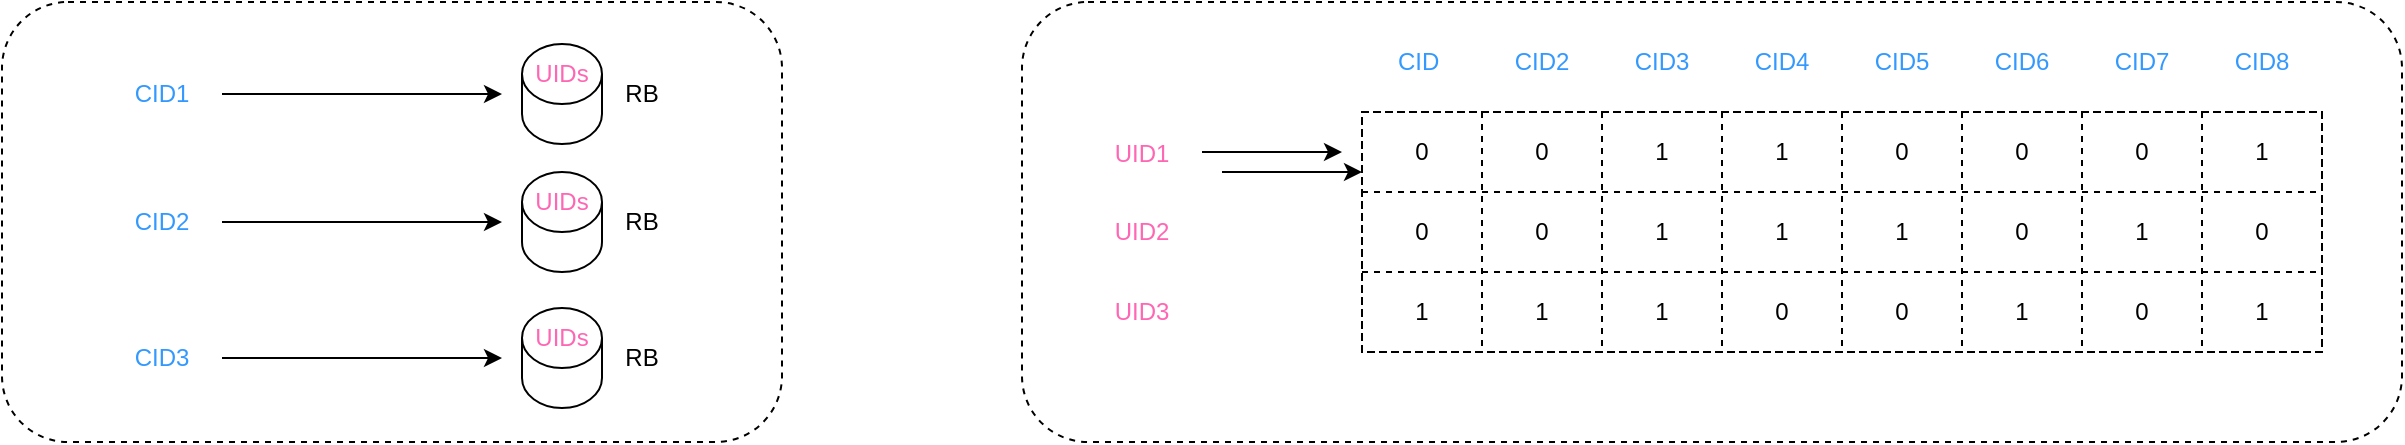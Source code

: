 <mxfile version="17.4.3" type="github">
  <diagram id="-Vc1SqAhIWkPA8O0TntI" name="Page-1">
    <mxGraphModel dx="1366" dy="762" grid="1" gridSize="10" guides="1" tooltips="1" connect="1" arrows="1" fold="1" page="1" pageScale="1" pageWidth="3300" pageHeight="4681" math="0" shadow="0">
      <root>
        <mxCell id="0" />
        <mxCell id="1" parent="0" />
        <mxCell id="4-JV3mOHDIH_--7JDjw1-2" value="" style="rounded=1;whiteSpace=wrap;html=1;dashed=1;" vertex="1" parent="1">
          <mxGeometry x="320" y="125" width="390" height="220" as="geometry" />
        </mxCell>
        <mxCell id="4-JV3mOHDIH_--7JDjw1-3" value="" style="shape=cylinder3;whiteSpace=wrap;html=1;boundedLbl=1;backgroundOutline=1;size=15;" vertex="1" parent="1">
          <mxGeometry x="580" y="146" width="40" height="50" as="geometry" />
        </mxCell>
        <mxCell id="4-JV3mOHDIH_--7JDjw1-6" value="UIDs" style="text;html=1;strokeColor=none;fillColor=none;align=center;verticalAlign=middle;whiteSpace=wrap;rounded=0;fontColor=#FF66B3;" vertex="1" parent="1">
          <mxGeometry x="570" y="146" width="60" height="30" as="geometry" />
        </mxCell>
        <mxCell id="4-JV3mOHDIH_--7JDjw1-10" style="edgeStyle=orthogonalEdgeStyle;rounded=0;orthogonalLoop=1;jettySize=auto;html=1;" edge="1" parent="1" source="4-JV3mOHDIH_--7JDjw1-7">
          <mxGeometry relative="1" as="geometry">
            <mxPoint x="570" y="171" as="targetPoint" />
          </mxGeometry>
        </mxCell>
        <mxCell id="4-JV3mOHDIH_--7JDjw1-7" value="CID1" style="text;html=1;strokeColor=none;fillColor=none;align=center;verticalAlign=middle;whiteSpace=wrap;rounded=0;fontColor=#3399FF;" vertex="1" parent="1">
          <mxGeometry x="370" y="156" width="60" height="30" as="geometry" />
        </mxCell>
        <mxCell id="4-JV3mOHDIH_--7JDjw1-11" value="RB" style="text;html=1;strokeColor=none;fillColor=none;align=center;verticalAlign=middle;whiteSpace=wrap;rounded=0;" vertex="1" parent="1">
          <mxGeometry x="610" y="156" width="60" height="30" as="geometry" />
        </mxCell>
        <mxCell id="4-JV3mOHDIH_--7JDjw1-12" value="" style="shape=cylinder3;whiteSpace=wrap;html=1;boundedLbl=1;backgroundOutline=1;size=15;" vertex="1" parent="1">
          <mxGeometry x="580" y="210" width="40" height="50" as="geometry" />
        </mxCell>
        <mxCell id="4-JV3mOHDIH_--7JDjw1-14" style="edgeStyle=orthogonalEdgeStyle;rounded=0;orthogonalLoop=1;jettySize=auto;html=1;" edge="1" parent="1">
          <mxGeometry relative="1" as="geometry">
            <mxPoint x="570" y="235" as="targetPoint" />
            <mxPoint x="430" y="235" as="sourcePoint" />
          </mxGeometry>
        </mxCell>
        <mxCell id="4-JV3mOHDIH_--7JDjw1-16" value="RB" style="text;html=1;strokeColor=none;fillColor=none;align=center;verticalAlign=middle;whiteSpace=wrap;rounded=0;" vertex="1" parent="1">
          <mxGeometry x="610" y="220" width="60" height="30" as="geometry" />
        </mxCell>
        <mxCell id="4-JV3mOHDIH_--7JDjw1-17" value="" style="shape=cylinder3;whiteSpace=wrap;html=1;boundedLbl=1;backgroundOutline=1;size=15;" vertex="1" parent="1">
          <mxGeometry x="580" y="278" width="40" height="50" as="geometry" />
        </mxCell>
        <mxCell id="4-JV3mOHDIH_--7JDjw1-19" style="edgeStyle=orthogonalEdgeStyle;rounded=0;orthogonalLoop=1;jettySize=auto;html=1;" edge="1" parent="1">
          <mxGeometry relative="1" as="geometry">
            <mxPoint x="570" y="303" as="targetPoint" />
            <mxPoint x="430" y="303.0" as="sourcePoint" />
          </mxGeometry>
        </mxCell>
        <mxCell id="4-JV3mOHDIH_--7JDjw1-21" value="RB" style="text;html=1;strokeColor=none;fillColor=none;align=center;verticalAlign=middle;whiteSpace=wrap;rounded=0;" vertex="1" parent="1">
          <mxGeometry x="610" y="288" width="60" height="30" as="geometry" />
        </mxCell>
        <mxCell id="4-JV3mOHDIH_--7JDjw1-22" value="" style="rounded=1;whiteSpace=wrap;html=1;dashed=1;" vertex="1" parent="1">
          <mxGeometry x="830" y="125" width="690" height="220" as="geometry" />
        </mxCell>
        <mxCell id="4-JV3mOHDIH_--7JDjw1-199" value="" style="shape=table;startSize=0;container=1;collapsible=0;childLayout=tableLayout;dashed=1;fontColor=#000000;strokeColor=default;gradientColor=none;gradientDirection=west;" vertex="1" parent="1">
          <mxGeometry x="1000" y="180" width="480" height="120" as="geometry" />
        </mxCell>
        <mxCell id="4-JV3mOHDIH_--7JDjw1-200" value="" style="shape=tableRow;horizontal=0;startSize=0;swimlaneHead=0;swimlaneBody=0;top=0;left=0;bottom=0;right=0;collapsible=0;dropTarget=0;fillColor=none;points=[[0,0.5],[1,0.5]];portConstraint=eastwest;dashed=1;fontColor=#FF66B3;strokeColor=default;" vertex="1" parent="4-JV3mOHDIH_--7JDjw1-199">
          <mxGeometry width="480" height="40" as="geometry" />
        </mxCell>
        <mxCell id="4-JV3mOHDIH_--7JDjw1-201" value="&lt;font&gt;0&lt;/font&gt;" style="shape=partialRectangle;html=1;whiteSpace=wrap;connectable=0;overflow=hidden;fillColor=none;top=0;left=0;bottom=0;right=0;pointerEvents=1;dashed=1;fontColor=#000000;strokeColor=default;" vertex="1" parent="4-JV3mOHDIH_--7JDjw1-200">
          <mxGeometry width="60" height="40" as="geometry">
            <mxRectangle width="60" height="40" as="alternateBounds" />
          </mxGeometry>
        </mxCell>
        <mxCell id="4-JV3mOHDIH_--7JDjw1-202" value="0" style="shape=partialRectangle;html=1;whiteSpace=wrap;connectable=0;overflow=hidden;fillColor=none;top=0;left=0;bottom=0;right=0;pointerEvents=1;dashed=1;fontColor=#000000;strokeColor=default;" vertex="1" parent="4-JV3mOHDIH_--7JDjw1-200">
          <mxGeometry x="60" width="60" height="40" as="geometry">
            <mxRectangle width="60" height="40" as="alternateBounds" />
          </mxGeometry>
        </mxCell>
        <mxCell id="4-JV3mOHDIH_--7JDjw1-203" value="1" style="shape=partialRectangle;html=1;whiteSpace=wrap;connectable=0;overflow=hidden;fillColor=none;top=0;left=0;bottom=0;right=0;pointerEvents=1;dashed=1;fontColor=#000000;strokeColor=default;" vertex="1" parent="4-JV3mOHDIH_--7JDjw1-200">
          <mxGeometry x="120" width="60" height="40" as="geometry">
            <mxRectangle width="60" height="40" as="alternateBounds" />
          </mxGeometry>
        </mxCell>
        <mxCell id="4-JV3mOHDIH_--7JDjw1-204" value="1" style="shape=partialRectangle;html=1;whiteSpace=wrap;connectable=0;overflow=hidden;fillColor=none;top=0;left=0;bottom=0;right=0;pointerEvents=1;dashed=1;fontColor=#000000;strokeColor=default;" vertex="1" parent="4-JV3mOHDIH_--7JDjw1-200">
          <mxGeometry x="180" width="60" height="40" as="geometry">
            <mxRectangle width="60" height="40" as="alternateBounds" />
          </mxGeometry>
        </mxCell>
        <mxCell id="4-JV3mOHDIH_--7JDjw1-205" value="0" style="shape=partialRectangle;html=1;whiteSpace=wrap;connectable=0;overflow=hidden;fillColor=none;top=0;left=0;bottom=0;right=0;pointerEvents=1;dashed=1;fontColor=#000000;strokeColor=default;" vertex="1" parent="4-JV3mOHDIH_--7JDjw1-200">
          <mxGeometry x="240" width="60" height="40" as="geometry">
            <mxRectangle width="60" height="40" as="alternateBounds" />
          </mxGeometry>
        </mxCell>
        <mxCell id="4-JV3mOHDIH_--7JDjw1-206" value="0" style="shape=partialRectangle;html=1;whiteSpace=wrap;connectable=0;overflow=hidden;fillColor=none;top=0;left=0;bottom=0;right=0;pointerEvents=1;dashed=1;fontColor=#000000;strokeColor=default;" vertex="1" parent="4-JV3mOHDIH_--7JDjw1-200">
          <mxGeometry x="300" width="60" height="40" as="geometry">
            <mxRectangle width="60" height="40" as="alternateBounds" />
          </mxGeometry>
        </mxCell>
        <mxCell id="4-JV3mOHDIH_--7JDjw1-207" value="0" style="shape=partialRectangle;html=1;whiteSpace=wrap;connectable=0;overflow=hidden;fillColor=none;top=0;left=0;bottom=0;right=0;pointerEvents=1;dashed=1;fontColor=#000000;strokeColor=default;" vertex="1" parent="4-JV3mOHDIH_--7JDjw1-200">
          <mxGeometry x="360" width="60" height="40" as="geometry">
            <mxRectangle width="60" height="40" as="alternateBounds" />
          </mxGeometry>
        </mxCell>
        <mxCell id="4-JV3mOHDIH_--7JDjw1-208" value="1" style="shape=partialRectangle;html=1;whiteSpace=wrap;connectable=0;overflow=hidden;fillColor=none;top=0;left=0;bottom=0;right=0;pointerEvents=1;dashed=1;fontColor=#000000;strokeColor=default;" vertex="1" parent="4-JV3mOHDIH_--7JDjw1-200">
          <mxGeometry x="420" width="60" height="40" as="geometry">
            <mxRectangle width="60" height="40" as="alternateBounds" />
          </mxGeometry>
        </mxCell>
        <mxCell id="4-JV3mOHDIH_--7JDjw1-209" value="" style="shape=tableRow;horizontal=0;startSize=0;swimlaneHead=0;swimlaneBody=0;top=0;left=0;bottom=0;right=0;collapsible=0;dropTarget=0;fillColor=none;points=[[0,0.5],[1,0.5]];portConstraint=eastwest;dashed=1;fontColor=#FF66B3;strokeColor=default;" vertex="1" parent="4-JV3mOHDIH_--7JDjw1-199">
          <mxGeometry y="40" width="480" height="40" as="geometry" />
        </mxCell>
        <mxCell id="4-JV3mOHDIH_--7JDjw1-210" value="0" style="shape=partialRectangle;html=1;whiteSpace=wrap;connectable=0;overflow=hidden;fillColor=none;top=0;left=0;bottom=0;right=0;pointerEvents=1;dashed=1;fontColor=#000000;strokeColor=default;" vertex="1" parent="4-JV3mOHDIH_--7JDjw1-209">
          <mxGeometry width="60" height="40" as="geometry">
            <mxRectangle width="60" height="40" as="alternateBounds" />
          </mxGeometry>
        </mxCell>
        <mxCell id="4-JV3mOHDIH_--7JDjw1-211" value="0" style="shape=partialRectangle;html=1;whiteSpace=wrap;connectable=0;overflow=hidden;fillColor=none;top=0;left=0;bottom=0;right=0;pointerEvents=1;dashed=1;fontColor=#000000;strokeColor=default;" vertex="1" parent="4-JV3mOHDIH_--7JDjw1-209">
          <mxGeometry x="60" width="60" height="40" as="geometry">
            <mxRectangle width="60" height="40" as="alternateBounds" />
          </mxGeometry>
        </mxCell>
        <mxCell id="4-JV3mOHDIH_--7JDjw1-212" value="1" style="shape=partialRectangle;html=1;whiteSpace=wrap;connectable=0;overflow=hidden;fillColor=none;top=0;left=0;bottom=0;right=0;pointerEvents=1;dashed=1;fontColor=#000000;strokeColor=default;" vertex="1" parent="4-JV3mOHDIH_--7JDjw1-209">
          <mxGeometry x="120" width="60" height="40" as="geometry">
            <mxRectangle width="60" height="40" as="alternateBounds" />
          </mxGeometry>
        </mxCell>
        <mxCell id="4-JV3mOHDIH_--7JDjw1-213" value="1" style="shape=partialRectangle;html=1;whiteSpace=wrap;connectable=0;overflow=hidden;fillColor=none;top=0;left=0;bottom=0;right=0;pointerEvents=1;dashed=1;fontColor=#000000;strokeColor=default;" vertex="1" parent="4-JV3mOHDIH_--7JDjw1-209">
          <mxGeometry x="180" width="60" height="40" as="geometry">
            <mxRectangle width="60" height="40" as="alternateBounds" />
          </mxGeometry>
        </mxCell>
        <mxCell id="4-JV3mOHDIH_--7JDjw1-214" value="1" style="shape=partialRectangle;html=1;whiteSpace=wrap;connectable=0;overflow=hidden;fillColor=none;top=0;left=0;bottom=0;right=0;pointerEvents=1;dashed=1;fontColor=#000000;strokeColor=default;" vertex="1" parent="4-JV3mOHDIH_--7JDjw1-209">
          <mxGeometry x="240" width="60" height="40" as="geometry">
            <mxRectangle width="60" height="40" as="alternateBounds" />
          </mxGeometry>
        </mxCell>
        <mxCell id="4-JV3mOHDIH_--7JDjw1-215" value="0" style="shape=partialRectangle;html=1;whiteSpace=wrap;connectable=0;overflow=hidden;fillColor=none;top=0;left=0;bottom=0;right=0;pointerEvents=1;dashed=1;fontColor=#000000;strokeColor=default;" vertex="1" parent="4-JV3mOHDIH_--7JDjw1-209">
          <mxGeometry x="300" width="60" height="40" as="geometry">
            <mxRectangle width="60" height="40" as="alternateBounds" />
          </mxGeometry>
        </mxCell>
        <mxCell id="4-JV3mOHDIH_--7JDjw1-216" value="1" style="shape=partialRectangle;html=1;whiteSpace=wrap;connectable=0;overflow=hidden;fillColor=none;top=0;left=0;bottom=0;right=0;pointerEvents=1;dashed=1;fontColor=#000000;strokeColor=default;" vertex="1" parent="4-JV3mOHDIH_--7JDjw1-209">
          <mxGeometry x="360" width="60" height="40" as="geometry">
            <mxRectangle width="60" height="40" as="alternateBounds" />
          </mxGeometry>
        </mxCell>
        <mxCell id="4-JV3mOHDIH_--7JDjw1-217" value="0" style="shape=partialRectangle;html=1;whiteSpace=wrap;connectable=0;overflow=hidden;fillColor=none;top=0;left=0;bottom=0;right=0;pointerEvents=1;dashed=1;fontColor=#000000;strokeColor=default;" vertex="1" parent="4-JV3mOHDIH_--7JDjw1-209">
          <mxGeometry x="420" width="60" height="40" as="geometry">
            <mxRectangle width="60" height="40" as="alternateBounds" />
          </mxGeometry>
        </mxCell>
        <mxCell id="4-JV3mOHDIH_--7JDjw1-218" value="" style="shape=tableRow;horizontal=0;startSize=0;swimlaneHead=0;swimlaneBody=0;top=0;left=0;bottom=0;right=0;collapsible=0;dropTarget=0;fillColor=none;points=[[0,0.5],[1,0.5]];portConstraint=eastwest;dashed=1;fontColor=#FF66B3;strokeColor=default;" vertex="1" parent="4-JV3mOHDIH_--7JDjw1-199">
          <mxGeometry y="80" width="480" height="40" as="geometry" />
        </mxCell>
        <mxCell id="4-JV3mOHDIH_--7JDjw1-219" value="1" style="shape=partialRectangle;html=1;whiteSpace=wrap;connectable=0;overflow=hidden;fillColor=none;top=0;left=0;bottom=0;right=0;pointerEvents=1;dashed=1;fontColor=#000000;strokeColor=default;" vertex="1" parent="4-JV3mOHDIH_--7JDjw1-218">
          <mxGeometry width="60" height="40" as="geometry">
            <mxRectangle width="60" height="40" as="alternateBounds" />
          </mxGeometry>
        </mxCell>
        <mxCell id="4-JV3mOHDIH_--7JDjw1-220" value="1" style="shape=partialRectangle;html=1;whiteSpace=wrap;connectable=0;overflow=hidden;fillColor=none;top=0;left=0;bottom=0;right=0;pointerEvents=1;dashed=1;fontColor=#000000;strokeColor=default;" vertex="1" parent="4-JV3mOHDIH_--7JDjw1-218">
          <mxGeometry x="60" width="60" height="40" as="geometry">
            <mxRectangle width="60" height="40" as="alternateBounds" />
          </mxGeometry>
        </mxCell>
        <mxCell id="4-JV3mOHDIH_--7JDjw1-221" value="1" style="shape=partialRectangle;html=1;whiteSpace=wrap;connectable=0;overflow=hidden;fillColor=none;top=0;left=0;bottom=0;right=0;pointerEvents=1;dashed=1;fontColor=#000000;strokeColor=default;" vertex="1" parent="4-JV3mOHDIH_--7JDjw1-218">
          <mxGeometry x="120" width="60" height="40" as="geometry">
            <mxRectangle width="60" height="40" as="alternateBounds" />
          </mxGeometry>
        </mxCell>
        <mxCell id="4-JV3mOHDIH_--7JDjw1-222" value="0" style="shape=partialRectangle;html=1;whiteSpace=wrap;connectable=0;overflow=hidden;fillColor=none;top=0;left=0;bottom=0;right=0;pointerEvents=1;dashed=1;fontColor=#000000;strokeColor=default;" vertex="1" parent="4-JV3mOHDIH_--7JDjw1-218">
          <mxGeometry x="180" width="60" height="40" as="geometry">
            <mxRectangle width="60" height="40" as="alternateBounds" />
          </mxGeometry>
        </mxCell>
        <mxCell id="4-JV3mOHDIH_--7JDjw1-223" value="0" style="shape=partialRectangle;html=1;whiteSpace=wrap;connectable=0;overflow=hidden;fillColor=none;top=0;left=0;bottom=0;right=0;pointerEvents=1;dashed=1;fontColor=#000000;strokeColor=default;" vertex="1" parent="4-JV3mOHDIH_--7JDjw1-218">
          <mxGeometry x="240" width="60" height="40" as="geometry">
            <mxRectangle width="60" height="40" as="alternateBounds" />
          </mxGeometry>
        </mxCell>
        <mxCell id="4-JV3mOHDIH_--7JDjw1-224" value="1" style="shape=partialRectangle;html=1;whiteSpace=wrap;connectable=0;overflow=hidden;fillColor=none;top=0;left=0;bottom=0;right=0;pointerEvents=1;dashed=1;fontColor=#000000;strokeColor=default;" vertex="1" parent="4-JV3mOHDIH_--7JDjw1-218">
          <mxGeometry x="300" width="60" height="40" as="geometry">
            <mxRectangle width="60" height="40" as="alternateBounds" />
          </mxGeometry>
        </mxCell>
        <mxCell id="4-JV3mOHDIH_--7JDjw1-225" value="0" style="shape=partialRectangle;html=1;whiteSpace=wrap;connectable=0;overflow=hidden;fillColor=none;top=0;left=0;bottom=0;right=0;pointerEvents=1;dashed=1;fontColor=#000000;strokeColor=default;" vertex="1" parent="4-JV3mOHDIH_--7JDjw1-218">
          <mxGeometry x="360" width="60" height="40" as="geometry">
            <mxRectangle width="60" height="40" as="alternateBounds" />
          </mxGeometry>
        </mxCell>
        <mxCell id="4-JV3mOHDIH_--7JDjw1-226" value="1" style="shape=partialRectangle;html=1;whiteSpace=wrap;connectable=0;overflow=hidden;fillColor=none;top=0;left=0;bottom=0;right=0;pointerEvents=1;dashed=1;fontColor=#000000;strokeColor=default;" vertex="1" parent="4-JV3mOHDIH_--7JDjw1-218">
          <mxGeometry x="420" width="60" height="40" as="geometry">
            <mxRectangle width="60" height="40" as="alternateBounds" />
          </mxGeometry>
        </mxCell>
        <mxCell id="4-JV3mOHDIH_--7JDjw1-227" value="CID&lt;span style=&quot;white-space: pre&quot;&gt;	&lt;/span&gt;" style="text;html=1;strokeColor=none;fillColor=none;align=center;verticalAlign=middle;whiteSpace=wrap;rounded=0;fontColor=#3399FF;" vertex="1" parent="1">
          <mxGeometry x="1000" y="140" width="60" height="30" as="geometry" />
        </mxCell>
        <mxCell id="4-JV3mOHDIH_--7JDjw1-228" value="CID2" style="text;html=1;strokeColor=none;fillColor=none;align=center;verticalAlign=middle;whiteSpace=wrap;rounded=0;fontColor=#3399FF;" vertex="1" parent="1">
          <mxGeometry x="1060" y="140" width="60" height="30" as="geometry" />
        </mxCell>
        <mxCell id="4-JV3mOHDIH_--7JDjw1-229" value="CID3" style="text;html=1;strokeColor=none;fillColor=none;align=center;verticalAlign=middle;whiteSpace=wrap;rounded=0;fontColor=#3399FF;" vertex="1" parent="1">
          <mxGeometry x="1120" y="140" width="60" height="30" as="geometry" />
        </mxCell>
        <mxCell id="4-JV3mOHDIH_--7JDjw1-230" value="UID1" style="text;html=1;strokeColor=none;fillColor=none;align=center;verticalAlign=middle;whiteSpace=wrap;rounded=0;fontColor=#FF66B3;" vertex="1" parent="1">
          <mxGeometry x="860" y="185.5" width="60" height="30" as="geometry" />
        </mxCell>
        <mxCell id="4-JV3mOHDIH_--7JDjw1-231" value="UID3" style="text;html=1;strokeColor=none;fillColor=none;align=center;verticalAlign=middle;whiteSpace=wrap;rounded=0;fontColor=#FF66B3;" vertex="1" parent="1">
          <mxGeometry x="860" y="264.5" width="60" height="30" as="geometry" />
        </mxCell>
        <mxCell id="4-JV3mOHDIH_--7JDjw1-232" value="UID2" style="text;html=1;strokeColor=none;fillColor=none;align=center;verticalAlign=middle;whiteSpace=wrap;rounded=0;fontColor=#FF66B3;" vertex="1" parent="1">
          <mxGeometry x="860" y="224.5" width="60" height="30" as="geometry" />
        </mxCell>
        <mxCell id="4-JV3mOHDIH_--7JDjw1-233" value="CID3" style="text;html=1;strokeColor=none;fillColor=none;align=center;verticalAlign=middle;whiteSpace=wrap;rounded=0;fontColor=#3399FF;" vertex="1" parent="1">
          <mxGeometry x="370" y="288" width="60" height="30" as="geometry" />
        </mxCell>
        <mxCell id="4-JV3mOHDIH_--7JDjw1-234" value="CID2" style="text;html=1;strokeColor=none;fillColor=none;align=center;verticalAlign=middle;whiteSpace=wrap;rounded=0;fontColor=#3399FF;" vertex="1" parent="1">
          <mxGeometry x="370" y="220" width="60" height="30" as="geometry" />
        </mxCell>
        <mxCell id="4-JV3mOHDIH_--7JDjw1-235" value="UIDs" style="text;html=1;strokeColor=none;fillColor=none;align=center;verticalAlign=middle;whiteSpace=wrap;rounded=0;fontColor=#FF66B3;" vertex="1" parent="1">
          <mxGeometry x="570" y="210" width="60" height="30" as="geometry" />
        </mxCell>
        <mxCell id="4-JV3mOHDIH_--7JDjw1-236" value="UIDs" style="text;html=1;strokeColor=none;fillColor=none;align=center;verticalAlign=middle;whiteSpace=wrap;rounded=0;fontColor=#FF66B3;" vertex="1" parent="1">
          <mxGeometry x="570" y="278" width="60" height="30" as="geometry" />
        </mxCell>
        <mxCell id="4-JV3mOHDIH_--7JDjw1-237" value="CID4" style="text;html=1;strokeColor=none;fillColor=none;align=center;verticalAlign=middle;whiteSpace=wrap;rounded=0;fontColor=#3399FF;" vertex="1" parent="1">
          <mxGeometry x="1180" y="140" width="60" height="30" as="geometry" />
        </mxCell>
        <mxCell id="4-JV3mOHDIH_--7JDjw1-238" value="CID5" style="text;html=1;strokeColor=none;fillColor=none;align=center;verticalAlign=middle;whiteSpace=wrap;rounded=0;fontColor=#3399FF;" vertex="1" parent="1">
          <mxGeometry x="1240" y="140" width="60" height="30" as="geometry" />
        </mxCell>
        <mxCell id="4-JV3mOHDIH_--7JDjw1-239" value="CID6" style="text;html=1;strokeColor=none;fillColor=none;align=center;verticalAlign=middle;whiteSpace=wrap;rounded=0;fontColor=#3399FF;" vertex="1" parent="1">
          <mxGeometry x="1300" y="140" width="60" height="30" as="geometry" />
        </mxCell>
        <mxCell id="4-JV3mOHDIH_--7JDjw1-240" value="CID7" style="text;html=1;strokeColor=none;fillColor=none;align=center;verticalAlign=middle;whiteSpace=wrap;rounded=0;fontColor=#3399FF;" vertex="1" parent="1">
          <mxGeometry x="1360" y="140" width="60" height="30" as="geometry" />
        </mxCell>
        <mxCell id="4-JV3mOHDIH_--7JDjw1-241" value="CID8" style="text;html=1;strokeColor=none;fillColor=none;align=center;verticalAlign=middle;whiteSpace=wrap;rounded=0;fontColor=#3399FF;" vertex="1" parent="1">
          <mxGeometry x="1420" y="140" width="60" height="30" as="geometry" />
        </mxCell>
        <mxCell id="4-JV3mOHDIH_--7JDjw1-243" style="edgeStyle=orthogonalEdgeStyle;rounded=0;orthogonalLoop=1;jettySize=auto;html=1;" edge="1" parent="1">
          <mxGeometry relative="1" as="geometry">
            <mxPoint x="920" y="199.97" as="sourcePoint" />
            <mxPoint x="990" y="200" as="targetPoint" />
          </mxGeometry>
        </mxCell>
        <mxCell id="4-JV3mOHDIH_--7JDjw1-246" style="edgeStyle=orthogonalEdgeStyle;rounded=0;orthogonalLoop=1;jettySize=auto;html=1;" edge="1" parent="1">
          <mxGeometry relative="1" as="geometry">
            <mxPoint x="930" y="209.97" as="sourcePoint" />
            <mxPoint x="1000" y="210" as="targetPoint" />
          </mxGeometry>
        </mxCell>
      </root>
    </mxGraphModel>
  </diagram>
</mxfile>
